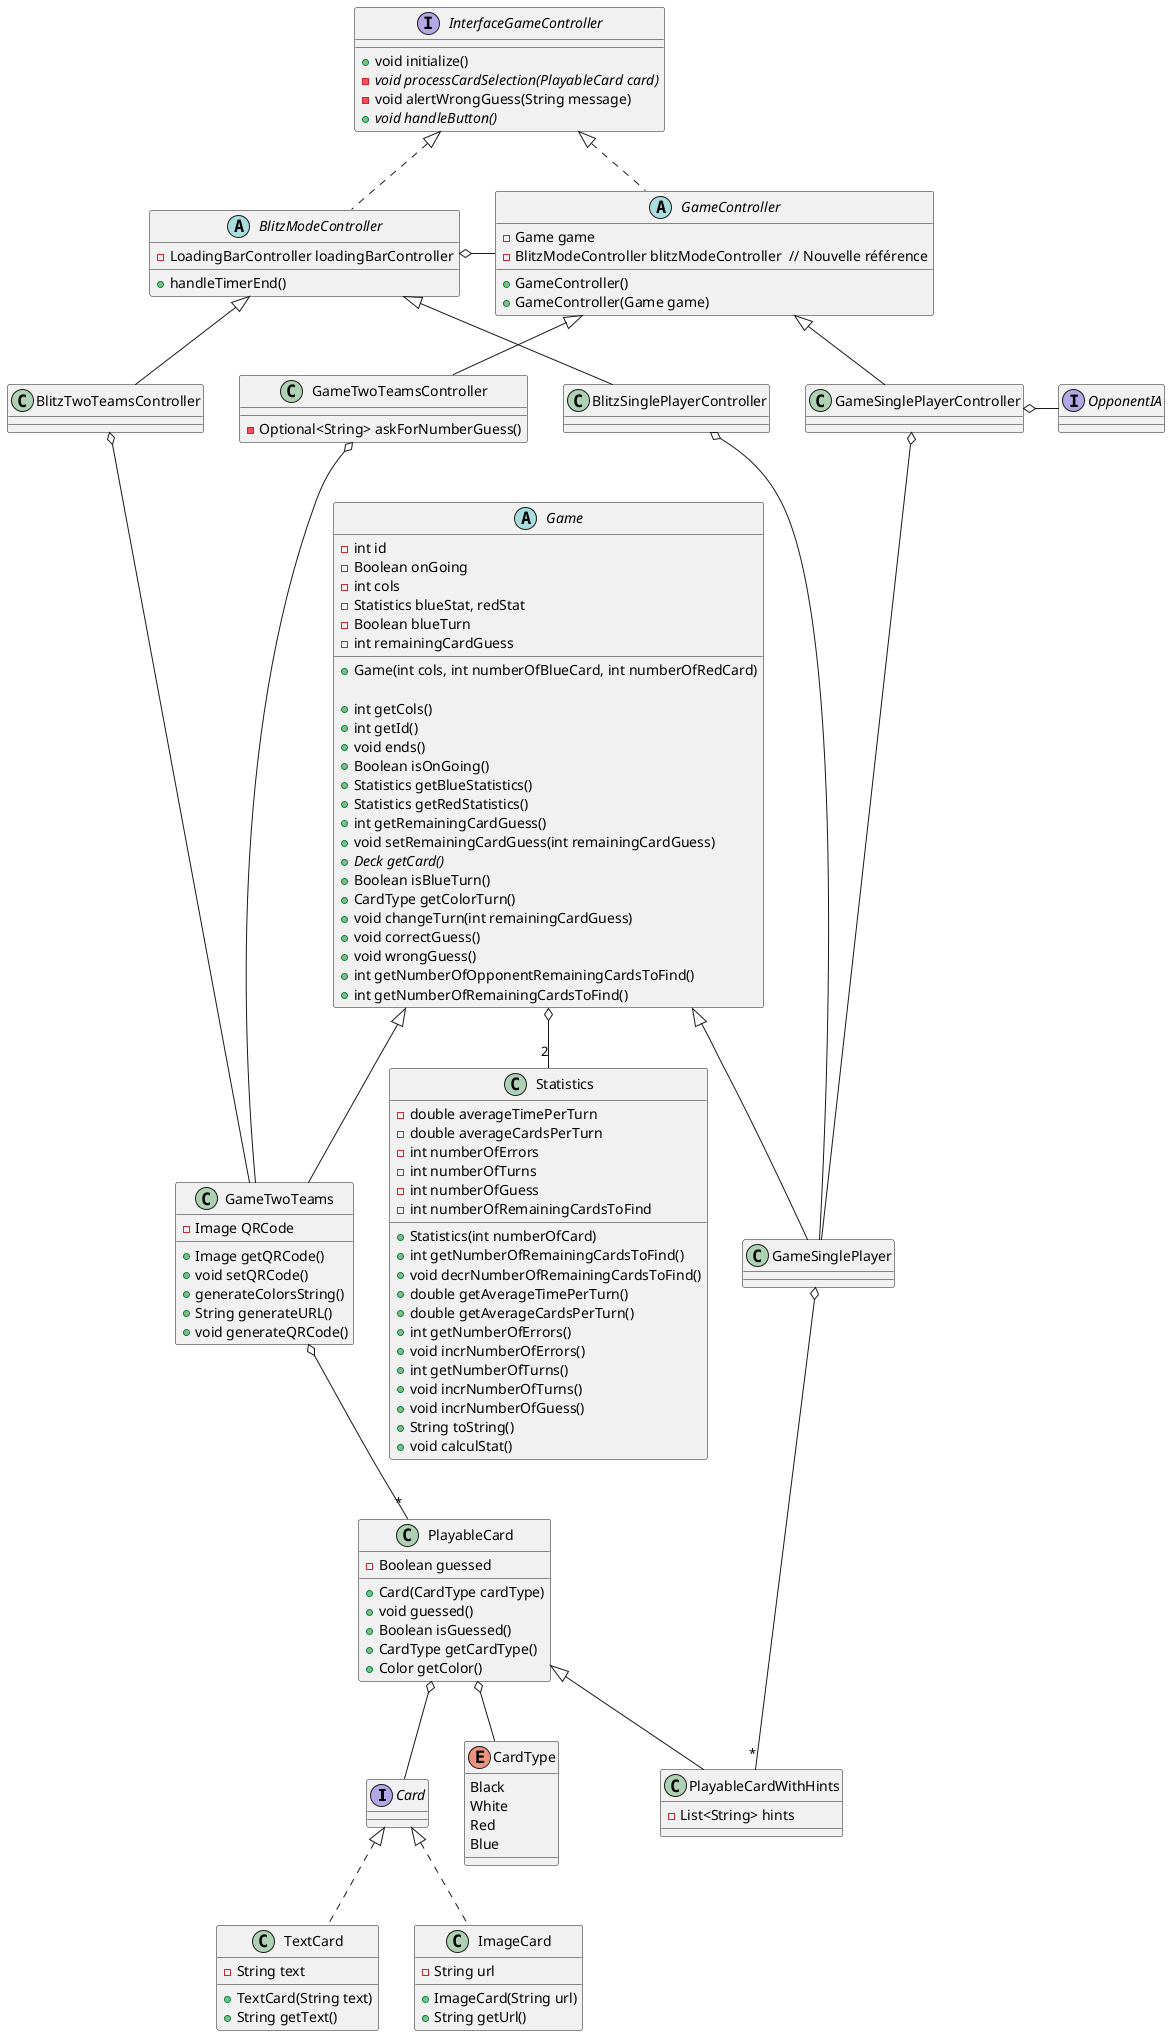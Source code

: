 @startuml classes

interface Card {
    
}

class TextCard implements Card {
    - String text

    + TextCard(String text)
    + String getText()
}

class ImageCard implements Card {
    - String url

    + ImageCard(String url)
    + String getUrl()
}

class PlayableCard  {
    - Boolean guessed

    + Card(CardType cardType)
    + void guessed()
    + Boolean isGuessed()
    + CardType getCardType()
    + Color getColor()
}

PlayableCard o-- CardType
PlayableCard o-- Card

enum CardType {
    Black
    White
    Red
    Blue
}

GameTwoTeams o-- "*" PlayableCard

GameSinglePlayer o-- "*" PlayableCardWithHints


class PlayableCardWithHints extends PlayableCard{
    - List<String> hints
}

interface InterfaceGameController {
    + void initialize()
    - {abstract} void processCardSelection(PlayableCard card)
    - void alertWrongGuess(String message)
    + {abstract} void handleButton()
}

abstract class GameController implements InterfaceGameController {
    - Game game
    - BlitzModeController blitzModeController  // Nouvelle référence

    + GameController()
    + GameController(Game game)
}

class GameSinglePlayerController extends GameController {
    
}

class GameTwoTeamsController extends GameController {
    - Optional<String> askForNumberGuess()
}

abstract class BlitzModeController implements InterfaceGameController {
    - LoadingBarController loadingBarController

    + handleTimerEnd()
}

BlitzModeController o- GameController

class BlitzSinglePlayerController extends BlitzModeController {
    
}

BlitzSinglePlayerController o--- GameSinglePlayer

class BlitzTwoTeamsController extends BlitzModeController {

}

BlitzTwoTeamsController o--- GameTwoTeams

abstract class Game {
    - int id
    - Boolean onGoing
    - int cols
    - Statistics blueStat, redStat
    - Boolean blueTurn
    - int remainingCardGuess
    
    + Game(int cols, int numberOfBlueCard, int numberOfRedCard)

    + int getCols()
    + int getId()
    + void ends()
    + Boolean isOnGoing()
    + Statistics getBlueStatistics()
    + Statistics getRedStatistics()
    + int getRemainingCardGuess()
    + void setRemainingCardGuess(int remainingCardGuess)
    + {abstract} Deck getCard()
    + Boolean isBlueTurn()
    + CardType getColorTurn()
    + void changeTurn(int remainingCardGuess)
    + void correctGuess()
    + void wrongGuess()
    + int getNumberOfOpponentRemainingCardsToFind()
    + int getNumberOfRemainingCardsToFind()
}

class GameTwoTeams extends Game {
    - Image QRCode

    + Image getQRCode()
    + void setQRCode()
    + generateColorsString()
    + String generateURL()
    + void generateQRCode()
}

class GameSinglePlayer extends Game {
}

GameTwoTeamsController o--- GameTwoTeams

GameSinglePlayerController o- OpponentIA

interface OpponentIA

GameSinglePlayerController o--- GameSinglePlayer

Game o-- "2" Statistics

class Statistics {
    - double averageTimePerTurn
    - double averageCardsPerTurn
    - int numberOfErrors
    - int numberOfTurns
    - int numberOfGuess
    - int numberOfRemainingCardsToFind

    + Statistics(int numberOfCard)
    + int getNumberOfRemainingCardsToFind()
    + void decrNumberOfRemainingCardsToFind()
    + double getAverageTimePerTurn()
    + double getAverageCardsPerTurn()
    + int getNumberOfErrors()
    + void incrNumberOfErrors()
    + int getNumberOfTurns()
    + void incrNumberOfTurns()
    + void incrNumberOfGuess()
    + String toString() 
    + void calculStat()
}

@enduml
